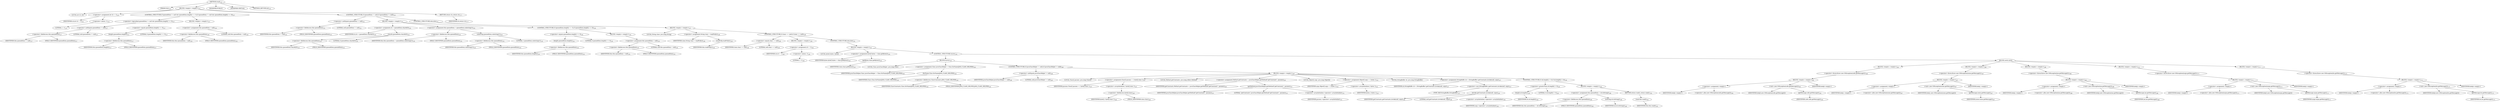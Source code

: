 digraph "read" {  
"45" [label = <(METHOD,read)<SUB>123</SUB>> ]
"8" [label = <(PARAM,this)<SUB>123</SUB>> ]
"46" [label = <(BLOCK,&lt;empty&gt;,&lt;empty&gt;)<SUB>123</SUB>> ]
"47" [label = <(LOCAL,int ch: int)> ]
"48" [label = <(&lt;operator&gt;.assignment,int ch = -1)<SUB>125</SUB>> ]
"49" [label = <(IDENTIFIER,ch,int ch = -1)<SUB>125</SUB>> ]
"50" [label = <(&lt;operator&gt;.minus,-1)<SUB>125</SUB>> ]
"51" [label = <(LITERAL,1,-1)<SUB>125</SUB>> ]
"52" [label = <(CONTROL_STRUCTURE,if (queuedData != null &amp;&amp; queuedData.length() == 0),if (queuedData != null &amp;&amp; queuedData.length() == 0))<SUB>127</SUB>> ]
"53" [label = <(&lt;operator&gt;.logicalAnd,queuedData != null &amp;&amp; queuedData.length() == 0)<SUB>127</SUB>> ]
"54" [label = <(&lt;operator&gt;.notEquals,queuedData != null)<SUB>127</SUB>> ]
"55" [label = <(&lt;operator&gt;.fieldAccess,this.queuedData)<SUB>127</SUB>> ]
"56" [label = <(IDENTIFIER,this,queuedData != null)<SUB>127</SUB>> ]
"57" [label = <(FIELD_IDENTIFIER,queuedData,queuedData)<SUB>127</SUB>> ]
"58" [label = <(LITERAL,null,queuedData != null)<SUB>127</SUB>> ]
"59" [label = <(&lt;operator&gt;.equals,queuedData.length() == 0)<SUB>127</SUB>> ]
"60" [label = <(length,queuedData.length())<SUB>127</SUB>> ]
"61" [label = <(&lt;operator&gt;.fieldAccess,this.queuedData)<SUB>127</SUB>> ]
"62" [label = <(IDENTIFIER,this,queuedData.length())<SUB>127</SUB>> ]
"63" [label = <(FIELD_IDENTIFIER,queuedData,queuedData)<SUB>127</SUB>> ]
"64" [label = <(LITERAL,0,queuedData.length() == 0)<SUB>127</SUB>> ]
"65" [label = <(BLOCK,&lt;empty&gt;,&lt;empty&gt;)<SUB>127</SUB>> ]
"66" [label = <(&lt;operator&gt;.assignment,this.queuedData = null)<SUB>128</SUB>> ]
"67" [label = <(&lt;operator&gt;.fieldAccess,this.queuedData)<SUB>128</SUB>> ]
"68" [label = <(IDENTIFIER,this,this.queuedData = null)<SUB>128</SUB>> ]
"69" [label = <(FIELD_IDENTIFIER,queuedData,queuedData)<SUB>128</SUB>> ]
"70" [label = <(LITERAL,null,this.queuedData = null)<SUB>128</SUB>> ]
"71" [label = <(CONTROL_STRUCTURE,if (queuedData != null),if (queuedData != null))<SUB>131</SUB>> ]
"72" [label = <(&lt;operator&gt;.notEquals,queuedData != null)<SUB>131</SUB>> ]
"73" [label = <(&lt;operator&gt;.fieldAccess,this.queuedData)<SUB>131</SUB>> ]
"74" [label = <(IDENTIFIER,this,queuedData != null)<SUB>131</SUB>> ]
"75" [label = <(FIELD_IDENTIFIER,queuedData,queuedData)<SUB>131</SUB>> ]
"76" [label = <(LITERAL,null,queuedData != null)<SUB>131</SUB>> ]
"77" [label = <(BLOCK,&lt;empty&gt;,&lt;empty&gt;)<SUB>131</SUB>> ]
"78" [label = <(&lt;operator&gt;.assignment,ch = queuedData.charAt(0))<SUB>132</SUB>> ]
"79" [label = <(IDENTIFIER,ch,ch = queuedData.charAt(0))<SUB>132</SUB>> ]
"80" [label = <(charAt,queuedData.charAt(0))<SUB>132</SUB>> ]
"81" [label = <(&lt;operator&gt;.fieldAccess,this.queuedData)<SUB>132</SUB>> ]
"82" [label = <(IDENTIFIER,this,queuedData.charAt(0))<SUB>132</SUB>> ]
"83" [label = <(FIELD_IDENTIFIER,queuedData,queuedData)<SUB>132</SUB>> ]
"84" [label = <(LITERAL,0,queuedData.charAt(0))<SUB>132</SUB>> ]
"85" [label = <(&lt;operator&gt;.assignment,this.queuedData = queuedData.substring(1))<SUB>133</SUB>> ]
"86" [label = <(&lt;operator&gt;.fieldAccess,this.queuedData)<SUB>133</SUB>> ]
"87" [label = <(IDENTIFIER,this,this.queuedData = queuedData.substring(1))<SUB>133</SUB>> ]
"88" [label = <(FIELD_IDENTIFIER,queuedData,queuedData)<SUB>133</SUB>> ]
"89" [label = <(substring,queuedData.substring(1))<SUB>133</SUB>> ]
"90" [label = <(&lt;operator&gt;.fieldAccess,this.queuedData)<SUB>133</SUB>> ]
"91" [label = <(IDENTIFIER,this,queuedData.substring(1))<SUB>133</SUB>> ]
"92" [label = <(FIELD_IDENTIFIER,queuedData,queuedData)<SUB>133</SUB>> ]
"93" [label = <(LITERAL,1,queuedData.substring(1))<SUB>133</SUB>> ]
"94" [label = <(CONTROL_STRUCTURE,if (queuedData.length() == 0),if (queuedData.length() == 0))<SUB>134</SUB>> ]
"95" [label = <(&lt;operator&gt;.equals,queuedData.length() == 0)<SUB>134</SUB>> ]
"96" [label = <(length,queuedData.length())<SUB>134</SUB>> ]
"97" [label = <(&lt;operator&gt;.fieldAccess,this.queuedData)<SUB>134</SUB>> ]
"98" [label = <(IDENTIFIER,this,queuedData.length())<SUB>134</SUB>> ]
"99" [label = <(FIELD_IDENTIFIER,queuedData,queuedData)<SUB>134</SUB>> ]
"100" [label = <(LITERAL,0,queuedData.length() == 0)<SUB>134</SUB>> ]
"101" [label = <(BLOCK,&lt;empty&gt;,&lt;empty&gt;)<SUB>134</SUB>> ]
"102" [label = <(&lt;operator&gt;.assignment,this.queuedData = null)<SUB>135</SUB>> ]
"103" [label = <(&lt;operator&gt;.fieldAccess,this.queuedData)<SUB>135</SUB>> ]
"104" [label = <(IDENTIFIER,this,this.queuedData = null)<SUB>135</SUB>> ]
"105" [label = <(FIELD_IDENTIFIER,queuedData,queuedData)<SUB>135</SUB>> ]
"106" [label = <(LITERAL,null,this.queuedData = null)<SUB>135</SUB>> ]
"107" [label = <(CONTROL_STRUCTURE,else,else)<SUB>137</SUB>> ]
"108" [label = <(BLOCK,&lt;empty&gt;,&lt;empty&gt;)<SUB>137</SUB>> ]
"109" [label = <(LOCAL,String clazz: java.lang.String)> ]
"110" [label = <(&lt;operator&gt;.assignment,String clazz = readFully())<SUB>138</SUB>> ]
"111" [label = <(IDENTIFIER,clazz,String clazz = readFully())<SUB>138</SUB>> ]
"112" [label = <(readFully,readFully())<SUB>138</SUB>> ]
"7" [label = <(IDENTIFIER,this,readFully())<SUB>138</SUB>> ]
"113" [label = <(CONTROL_STRUCTURE,if (clazz == null),if (clazz == null))<SUB>139</SUB>> ]
"114" [label = <(&lt;operator&gt;.equals,clazz == null)<SUB>139</SUB>> ]
"115" [label = <(IDENTIFIER,clazz,clazz == null)<SUB>139</SUB>> ]
"116" [label = <(LITERAL,null,clazz == null)<SUB>139</SUB>> ]
"117" [label = <(BLOCK,&lt;empty&gt;,&lt;empty&gt;)<SUB>139</SUB>> ]
"118" [label = <(&lt;operator&gt;.assignment,ch = -1)<SUB>140</SUB>> ]
"119" [label = <(IDENTIFIER,ch,ch = -1)<SUB>140</SUB>> ]
"120" [label = <(&lt;operator&gt;.minus,-1)<SUB>140</SUB>> ]
"121" [label = <(LITERAL,1,-1)<SUB>140</SUB>> ]
"122" [label = <(CONTROL_STRUCTURE,else,else)<SUB>141</SUB>> ]
"123" [label = <(BLOCK,&lt;empty&gt;,&lt;empty&gt;)<SUB>141</SUB>> ]
"124" [label = <(LOCAL,byte[] bytes: byte[])> ]
"125" [label = <(&lt;operator&gt;.assignment,byte[] bytes = clazz.getBytes())<SUB>142</SUB>> ]
"126" [label = <(IDENTIFIER,bytes,byte[] bytes = clazz.getBytes())<SUB>142</SUB>> ]
"127" [label = <(getBytes,clazz.getBytes())<SUB>142</SUB>> ]
"128" [label = <(IDENTIFIER,clazz,clazz.getBytes())<SUB>142</SUB>> ]
"129" [label = <(CONTROL_STRUCTURE,try,try)<SUB>143</SUB>> ]
"130" [label = <(BLOCK,try,try)<SUB>143</SUB>> ]
"131" [label = <(LOCAL,Class javaClassHelper: java.lang.Class)> ]
"132" [label = <(&lt;operator&gt;.assignment,Class javaClassHelper = Class.forName(JAVA_CLASS_HELPER))<SUB>144</SUB>> ]
"133" [label = <(IDENTIFIER,javaClassHelper,Class javaClassHelper = Class.forName(JAVA_CLASS_HELPER))<SUB>144</SUB>> ]
"134" [label = <(forName,Class.forName(JAVA_CLASS_HELPER))<SUB>145</SUB>> ]
"135" [label = <(IDENTIFIER,Class,Class.forName(JAVA_CLASS_HELPER))<SUB>145</SUB>> ]
"136" [label = <(&lt;operator&gt;.fieldAccess,ClassConstants.JAVA_CLASS_HELPER)<SUB>145</SUB>> ]
"137" [label = <(IDENTIFIER,ClassConstants,Class.forName(JAVA_CLASS_HELPER))<SUB>145</SUB>> ]
"138" [label = <(FIELD_IDENTIFIER,JAVA_CLASS_HELPER,JAVA_CLASS_HELPER)<SUB>145</SUB>> ]
"139" [label = <(CONTROL_STRUCTURE,if (javaClassHelper != null),if (javaClassHelper != null))<SUB>146</SUB>> ]
"140" [label = <(&lt;operator&gt;.notEquals,javaClassHelper != null)<SUB>146</SUB>> ]
"141" [label = <(IDENTIFIER,javaClassHelper,javaClassHelper != null)<SUB>146</SUB>> ]
"142" [label = <(LITERAL,null,javaClassHelper != null)<SUB>146</SUB>> ]
"143" [label = <(BLOCK,&lt;empty&gt;,&lt;empty&gt;)<SUB>146</SUB>> ]
"144" [label = <(LOCAL,Class[] params: java.lang.Class[])> ]
"145" [label = <(&lt;operator&gt;.assignment,Class[] params = { byte[].class })<SUB>147</SUB>> ]
"146" [label = <(IDENTIFIER,params,Class[] params = { byte[].class })<SUB>147</SUB>> ]
"147" [label = <(&lt;operator&gt;.arrayInitializer,{ byte[].class })<SUB>147</SUB>> ]
"148" [label = <(&lt;operator&gt;.fieldAccess,byte[].class)<SUB>148</SUB>> ]
"149" [label = <(IDENTIFIER,byte[],{ byte[].class })<SUB>148</SUB>> ]
"150" [label = <(FIELD_IDENTIFIER,class,class)<SUB>148</SUB>> ]
"151" [label = <(LOCAL,Method getConstants: java.lang.reflect.Method)> ]
"152" [label = <(&lt;operator&gt;.assignment,Method getConstants = javaClassHelper.getMethod(&quot;getConstants&quot;, params))<SUB>150</SUB>> ]
"153" [label = <(IDENTIFIER,getConstants,Method getConstants = javaClassHelper.getMethod(&quot;getConstants&quot;, params))<SUB>150</SUB>> ]
"154" [label = <(getMethod,javaClassHelper.getMethod(&quot;getConstants&quot;, params))<SUB>151</SUB>> ]
"155" [label = <(IDENTIFIER,javaClassHelper,javaClassHelper.getMethod(&quot;getConstants&quot;, params))<SUB>151</SUB>> ]
"156" [label = <(LITERAL,&quot;getConstants&quot;,javaClassHelper.getMethod(&quot;getConstants&quot;, params))<SUB>151</SUB>> ]
"157" [label = <(&lt;operator&gt;.arrayInitializer,&lt;operator&gt;.arrayInitializer)<SUB>151</SUB>> ]
"158" [label = <(IDENTIFIER,params,&lt;operator&gt;.arrayInitializer)<SUB>151</SUB>> ]
"159" [label = <(LOCAL,Object[] args: java.lang.Object[])> ]
"160" [label = <(&lt;operator&gt;.assignment,Object[] args = { bytes })<SUB>152</SUB>> ]
"161" [label = <(IDENTIFIER,args,Object[] args = { bytes })<SUB>152</SUB>> ]
"162" [label = <(&lt;operator&gt;.arrayInitializer,{ bytes })<SUB>152</SUB>> ]
"163" [label = <(IDENTIFIER,bytes,{ bytes })<SUB>153</SUB>> ]
"164" [label = <(LOCAL,StringBuffer sb: java.lang.StringBuffer)> ]
"165" [label = <(&lt;operator&gt;.assignment,StringBuffer sb = (StringBuffer) getConstants.invoke(null, args))<SUB>157</SUB>> ]
"166" [label = <(IDENTIFIER,sb,StringBuffer sb = (StringBuffer) getConstants.invoke(null, args))<SUB>157</SUB>> ]
"167" [label = <(&lt;operator&gt;.cast,(StringBuffer) getConstants.invoke(null, args))<SUB>157</SUB>> ]
"168" [label = <(TYPE_REF,StringBuffer,StringBuffer)<SUB>157</SUB>> ]
"169" [label = <(invoke,getConstants.invoke(null, args))<SUB>158</SUB>> ]
"170" [label = <(IDENTIFIER,getConstants,getConstants.invoke(null, args))<SUB>158</SUB>> ]
"171" [label = <(LITERAL,null,getConstants.invoke(null, args))<SUB>158</SUB>> ]
"172" [label = <(&lt;operator&gt;.arrayInitializer,&lt;operator&gt;.arrayInitializer)<SUB>158</SUB>> ]
"173" [label = <(IDENTIFIER,args,&lt;operator&gt;.arrayInitializer)<SUB>158</SUB>> ]
"174" [label = <(CONTROL_STRUCTURE,if (sb.length() &gt; 0),if (sb.length() &gt; 0))<SUB>159</SUB>> ]
"175" [label = <(&lt;operator&gt;.greaterThan,sb.length() &gt; 0)<SUB>159</SUB>> ]
"176" [label = <(length,sb.length())<SUB>159</SUB>> ]
"177" [label = <(IDENTIFIER,sb,sb.length())<SUB>159</SUB>> ]
"178" [label = <(LITERAL,0,sb.length() &gt; 0)<SUB>159</SUB>> ]
"179" [label = <(BLOCK,&lt;empty&gt;,&lt;empty&gt;)<SUB>159</SUB>> ]
"180" [label = <(&lt;operator&gt;.assignment,this.queuedData = sb.toString())<SUB>160</SUB>> ]
"181" [label = <(&lt;operator&gt;.fieldAccess,this.queuedData)<SUB>160</SUB>> ]
"182" [label = <(IDENTIFIER,this,this.queuedData = sb.toString())<SUB>160</SUB>> ]
"183" [label = <(FIELD_IDENTIFIER,queuedData,queuedData)<SUB>160</SUB>> ]
"184" [label = <(toString,sb.toString())<SUB>160</SUB>> ]
"185" [label = <(IDENTIFIER,sb,sb.toString())<SUB>160</SUB>> ]
"186" [label = <(RETURN,return read();,return read();)<SUB>161</SUB>> ]
"187" [label = <(read,this.read())<SUB>161</SUB>> ]
"9" [label = <(IDENTIFIER,this,this.read())<SUB>161</SUB>> ]
"188" [label = <(BLOCK,catch,catch)> ]
"189" [label = <(BLOCK,&lt;empty&gt;,&lt;empty&gt;)<SUB>164</SUB>> ]
"190" [label = <(&lt;operator&gt;.throw,throw new IOException(cnfe.getMessage());)<SUB>165</SUB>> ]
"191" [label = <(BLOCK,&lt;empty&gt;,&lt;empty&gt;)<SUB>165</SUB>> ]
"192" [label = <(&lt;operator&gt;.assignment,&lt;empty&gt;)> ]
"193" [label = <(IDENTIFIER,$obj0,&lt;empty&gt;)> ]
"194" [label = <(&lt;operator&gt;.alloc,new IOException(cnfe.getMessage()))<SUB>165</SUB>> ]
"195" [label = <(&lt;init&gt;,new IOException(cnfe.getMessage()))<SUB>165</SUB>> ]
"196" [label = <(IDENTIFIER,$obj0,new IOException(cnfe.getMessage()))> ]
"197" [label = <(getMessage,cnfe.getMessage())<SUB>165</SUB>> ]
"198" [label = <(IDENTIFIER,cnfe,cnfe.getMessage())<SUB>165</SUB>> ]
"199" [label = <(IDENTIFIER,$obj0,&lt;empty&gt;)> ]
"200" [label = <(BLOCK,&lt;empty&gt;,&lt;empty&gt;)<SUB>166</SUB>> ]
"201" [label = <(&lt;operator&gt;.throw,throw new IOException(nsme.getMessage());)<SUB>167</SUB>> ]
"202" [label = <(BLOCK,&lt;empty&gt;,&lt;empty&gt;)<SUB>167</SUB>> ]
"203" [label = <(&lt;operator&gt;.assignment,&lt;empty&gt;)> ]
"204" [label = <(IDENTIFIER,$obj1,&lt;empty&gt;)> ]
"205" [label = <(&lt;operator&gt;.alloc,new IOException(nsme.getMessage()))<SUB>167</SUB>> ]
"206" [label = <(&lt;init&gt;,new IOException(nsme.getMessage()))<SUB>167</SUB>> ]
"207" [label = <(IDENTIFIER,$obj1,new IOException(nsme.getMessage()))> ]
"208" [label = <(getMessage,nsme.getMessage())<SUB>167</SUB>> ]
"209" [label = <(IDENTIFIER,nsme,nsme.getMessage())<SUB>167</SUB>> ]
"210" [label = <(IDENTIFIER,$obj1,&lt;empty&gt;)> ]
"211" [label = <(BLOCK,&lt;empty&gt;,&lt;empty&gt;)<SUB>168</SUB>> ]
"212" [label = <(&lt;operator&gt;.throw,throw new IOException(iae.getMessage());)<SUB>169</SUB>> ]
"213" [label = <(BLOCK,&lt;empty&gt;,&lt;empty&gt;)<SUB>169</SUB>> ]
"214" [label = <(&lt;operator&gt;.assignment,&lt;empty&gt;)> ]
"215" [label = <(IDENTIFIER,$obj2,&lt;empty&gt;)> ]
"216" [label = <(&lt;operator&gt;.alloc,new IOException(iae.getMessage()))<SUB>169</SUB>> ]
"217" [label = <(&lt;init&gt;,new IOException(iae.getMessage()))<SUB>169</SUB>> ]
"218" [label = <(IDENTIFIER,$obj2,new IOException(iae.getMessage()))> ]
"219" [label = <(getMessage,iae.getMessage())<SUB>169</SUB>> ]
"220" [label = <(IDENTIFIER,iae,iae.getMessage())<SUB>169</SUB>> ]
"221" [label = <(IDENTIFIER,$obj2,&lt;empty&gt;)> ]
"222" [label = <(BLOCK,&lt;empty&gt;,&lt;empty&gt;)<SUB>170</SUB>> ]
"223" [label = <(&lt;operator&gt;.throw,throw new IOException(iarge.getMessage());)<SUB>171</SUB>> ]
"224" [label = <(BLOCK,&lt;empty&gt;,&lt;empty&gt;)<SUB>171</SUB>> ]
"225" [label = <(&lt;operator&gt;.assignment,&lt;empty&gt;)> ]
"226" [label = <(IDENTIFIER,$obj3,&lt;empty&gt;)> ]
"227" [label = <(&lt;operator&gt;.alloc,new IOException(iarge.getMessage()))<SUB>171</SUB>> ]
"228" [label = <(&lt;init&gt;,new IOException(iarge.getMessage()))<SUB>171</SUB>> ]
"229" [label = <(IDENTIFIER,$obj3,new IOException(iarge.getMessage()))> ]
"230" [label = <(getMessage,iarge.getMessage())<SUB>171</SUB>> ]
"231" [label = <(IDENTIFIER,iarge,iarge.getMessage())<SUB>171</SUB>> ]
"232" [label = <(IDENTIFIER,$obj3,&lt;empty&gt;)> ]
"233" [label = <(BLOCK,&lt;empty&gt;,&lt;empty&gt;)<SUB>172</SUB>> ]
"234" [label = <(&lt;operator&gt;.throw,throw new IOException(ite.getMessage());)<SUB>173</SUB>> ]
"235" [label = <(BLOCK,&lt;empty&gt;,&lt;empty&gt;)<SUB>173</SUB>> ]
"236" [label = <(&lt;operator&gt;.assignment,&lt;empty&gt;)> ]
"237" [label = <(IDENTIFIER,$obj4,&lt;empty&gt;)> ]
"238" [label = <(&lt;operator&gt;.alloc,new IOException(ite.getMessage()))<SUB>173</SUB>> ]
"239" [label = <(&lt;init&gt;,new IOException(ite.getMessage()))<SUB>173</SUB>> ]
"240" [label = <(IDENTIFIER,$obj4,new IOException(ite.getMessage()))> ]
"241" [label = <(getMessage,ite.getMessage())<SUB>173</SUB>> ]
"242" [label = <(IDENTIFIER,ite,ite.getMessage())<SUB>173</SUB>> ]
"243" [label = <(IDENTIFIER,$obj4,&lt;empty&gt;)> ]
"244" [label = <(RETURN,return ch;,return ch;)<SUB>177</SUB>> ]
"245" [label = <(IDENTIFIER,ch,return ch;)<SUB>177</SUB>> ]
"246" [label = <(MODIFIER,PUBLIC)> ]
"247" [label = <(MODIFIER,VIRTUAL)> ]
"248" [label = <(METHOD_RETURN,int)<SUB>123</SUB>> ]
  "45" -> "8" 
  "45" -> "46" 
  "45" -> "246" 
  "45" -> "247" 
  "45" -> "248" 
  "46" -> "47" 
  "46" -> "48" 
  "46" -> "52" 
  "46" -> "71" 
  "46" -> "244" 
  "48" -> "49" 
  "48" -> "50" 
  "50" -> "51" 
  "52" -> "53" 
  "52" -> "65" 
  "53" -> "54" 
  "53" -> "59" 
  "54" -> "55" 
  "54" -> "58" 
  "55" -> "56" 
  "55" -> "57" 
  "59" -> "60" 
  "59" -> "64" 
  "60" -> "61" 
  "61" -> "62" 
  "61" -> "63" 
  "65" -> "66" 
  "66" -> "67" 
  "66" -> "70" 
  "67" -> "68" 
  "67" -> "69" 
  "71" -> "72" 
  "71" -> "77" 
  "71" -> "107" 
  "72" -> "73" 
  "72" -> "76" 
  "73" -> "74" 
  "73" -> "75" 
  "77" -> "78" 
  "77" -> "85" 
  "77" -> "94" 
  "78" -> "79" 
  "78" -> "80" 
  "80" -> "81" 
  "80" -> "84" 
  "81" -> "82" 
  "81" -> "83" 
  "85" -> "86" 
  "85" -> "89" 
  "86" -> "87" 
  "86" -> "88" 
  "89" -> "90" 
  "89" -> "93" 
  "90" -> "91" 
  "90" -> "92" 
  "94" -> "95" 
  "94" -> "101" 
  "95" -> "96" 
  "95" -> "100" 
  "96" -> "97" 
  "97" -> "98" 
  "97" -> "99" 
  "101" -> "102" 
  "102" -> "103" 
  "102" -> "106" 
  "103" -> "104" 
  "103" -> "105" 
  "107" -> "108" 
  "108" -> "109" 
  "108" -> "110" 
  "108" -> "113" 
  "110" -> "111" 
  "110" -> "112" 
  "112" -> "7" 
  "113" -> "114" 
  "113" -> "117" 
  "113" -> "122" 
  "114" -> "115" 
  "114" -> "116" 
  "117" -> "118" 
  "118" -> "119" 
  "118" -> "120" 
  "120" -> "121" 
  "122" -> "123" 
  "123" -> "124" 
  "123" -> "125" 
  "123" -> "129" 
  "125" -> "126" 
  "125" -> "127" 
  "127" -> "128" 
  "129" -> "130" 
  "129" -> "188" 
  "130" -> "131" 
  "130" -> "132" 
  "130" -> "139" 
  "132" -> "133" 
  "132" -> "134" 
  "134" -> "135" 
  "134" -> "136" 
  "136" -> "137" 
  "136" -> "138" 
  "139" -> "140" 
  "139" -> "143" 
  "140" -> "141" 
  "140" -> "142" 
  "143" -> "144" 
  "143" -> "145" 
  "143" -> "151" 
  "143" -> "152" 
  "143" -> "159" 
  "143" -> "160" 
  "143" -> "164" 
  "143" -> "165" 
  "143" -> "174" 
  "145" -> "146" 
  "145" -> "147" 
  "147" -> "148" 
  "148" -> "149" 
  "148" -> "150" 
  "152" -> "153" 
  "152" -> "154" 
  "154" -> "155" 
  "154" -> "156" 
  "154" -> "157" 
  "157" -> "158" 
  "160" -> "161" 
  "160" -> "162" 
  "162" -> "163" 
  "165" -> "166" 
  "165" -> "167" 
  "167" -> "168" 
  "167" -> "169" 
  "169" -> "170" 
  "169" -> "171" 
  "169" -> "172" 
  "172" -> "173" 
  "174" -> "175" 
  "174" -> "179" 
  "175" -> "176" 
  "175" -> "178" 
  "176" -> "177" 
  "179" -> "180" 
  "179" -> "186" 
  "180" -> "181" 
  "180" -> "184" 
  "181" -> "182" 
  "181" -> "183" 
  "184" -> "185" 
  "186" -> "187" 
  "187" -> "9" 
  "188" -> "189" 
  "188" -> "200" 
  "188" -> "211" 
  "188" -> "222" 
  "188" -> "233" 
  "189" -> "190" 
  "190" -> "191" 
  "191" -> "192" 
  "191" -> "195" 
  "191" -> "199" 
  "192" -> "193" 
  "192" -> "194" 
  "195" -> "196" 
  "195" -> "197" 
  "197" -> "198" 
  "200" -> "201" 
  "201" -> "202" 
  "202" -> "203" 
  "202" -> "206" 
  "202" -> "210" 
  "203" -> "204" 
  "203" -> "205" 
  "206" -> "207" 
  "206" -> "208" 
  "208" -> "209" 
  "211" -> "212" 
  "212" -> "213" 
  "213" -> "214" 
  "213" -> "217" 
  "213" -> "221" 
  "214" -> "215" 
  "214" -> "216" 
  "217" -> "218" 
  "217" -> "219" 
  "219" -> "220" 
  "222" -> "223" 
  "223" -> "224" 
  "224" -> "225" 
  "224" -> "228" 
  "224" -> "232" 
  "225" -> "226" 
  "225" -> "227" 
  "228" -> "229" 
  "228" -> "230" 
  "230" -> "231" 
  "233" -> "234" 
  "234" -> "235" 
  "235" -> "236" 
  "235" -> "239" 
  "235" -> "243" 
  "236" -> "237" 
  "236" -> "238" 
  "239" -> "240" 
  "239" -> "241" 
  "241" -> "242" 
  "244" -> "245" 
}
